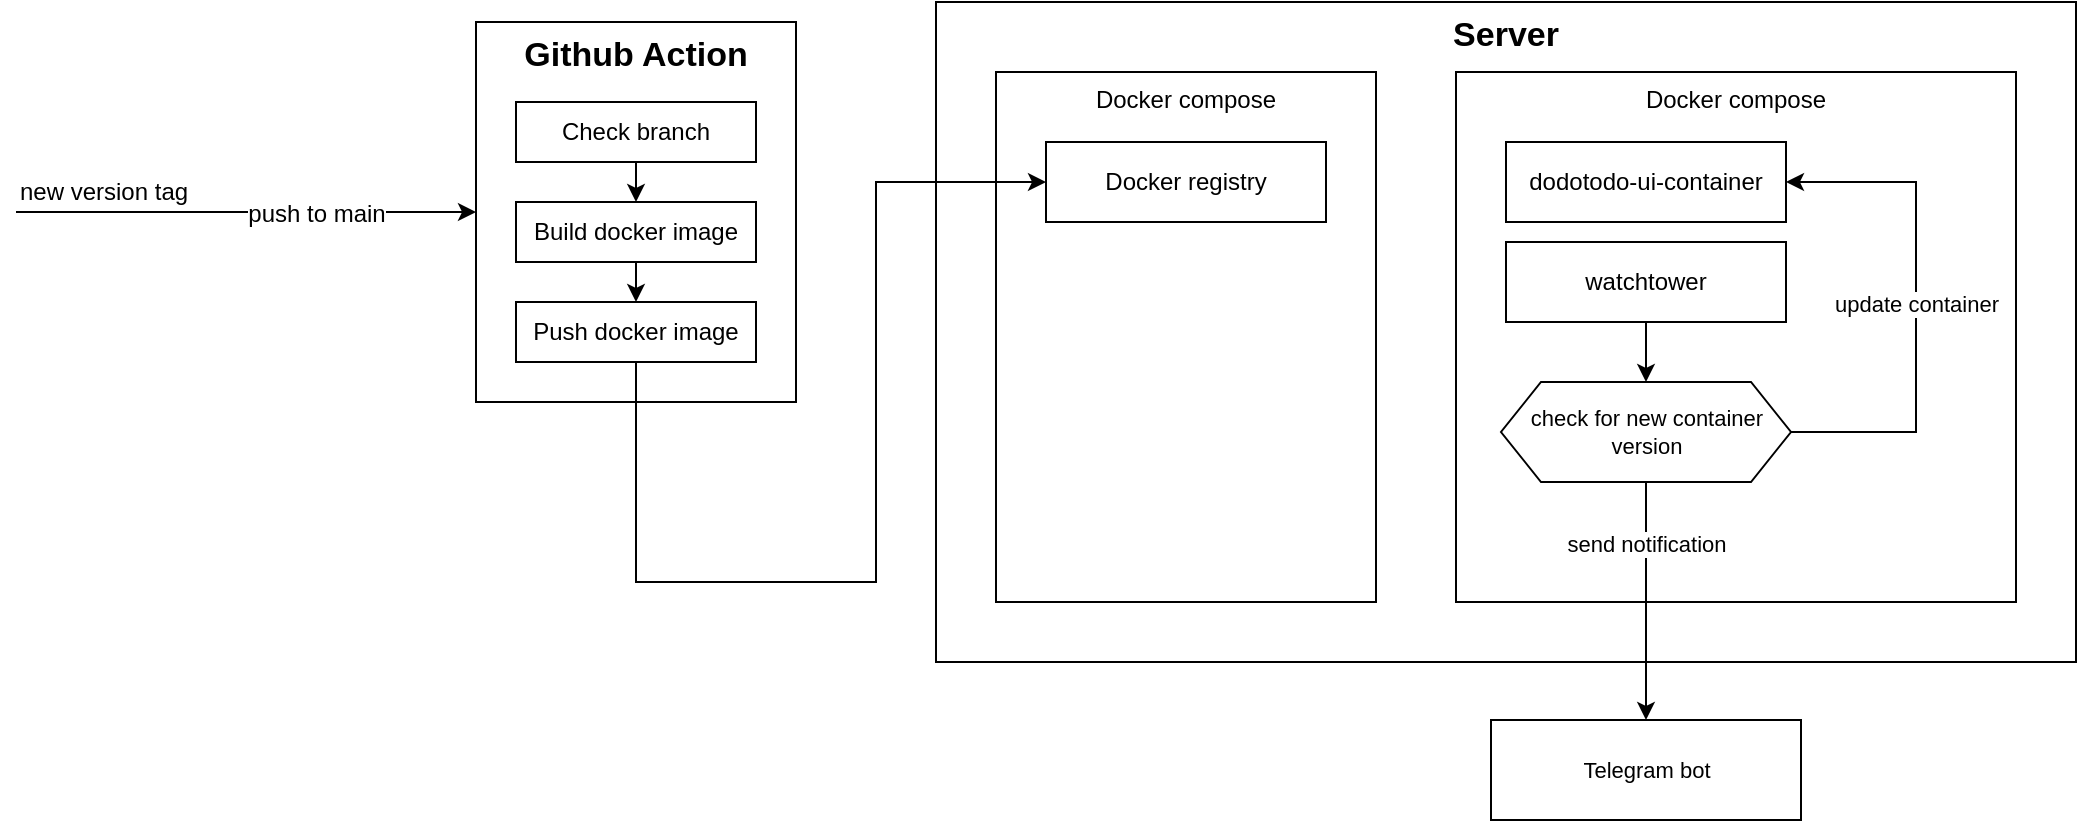 <mxfile version="20.8.16" type="device"><diagram name="Page-1" id="iwz-_fXRqIh-0d156-J1"><mxGraphModel dx="1306" dy="822" grid="1" gridSize="10" guides="1" tooltips="1" connect="1" arrows="1" fold="1" page="1" pageScale="1" pageWidth="1169" pageHeight="827" math="0" shadow="0"><root><mxCell id="0"/><mxCell id="1" parent="0"/><mxCell id="NewX48q9Z9m86FCYNH3g-2" value="&lt;font style=&quot;font-size: 17px;&quot;&gt;&lt;b&gt;Github Action&lt;/b&gt;&lt;/font&gt;" style="rounded=0;whiteSpace=wrap;html=1;align=center;verticalAlign=top;" parent="1" vertex="1"><mxGeometry x="240" y="40" width="160" height="190" as="geometry"/></mxCell><mxCell id="NewX48q9Z9m86FCYNH3g-6" value="Check branch" style="rounded=0;whiteSpace=wrap;html=1;" parent="1" vertex="1"><mxGeometry x="260" y="80" width="120" height="30" as="geometry"/></mxCell><mxCell id="NewX48q9Z9m86FCYNH3g-8" value="Build docker image" style="rounded=0;whiteSpace=wrap;html=1;" parent="1" vertex="1"><mxGeometry x="260" y="130" width="120" height="30" as="geometry"/></mxCell><mxCell id="NewX48q9Z9m86FCYNH3g-9" value="Push docker image" style="rounded=0;whiteSpace=wrap;html=1;" parent="1" vertex="1"><mxGeometry x="260" y="180" width="120" height="30" as="geometry"/></mxCell><mxCell id="NewX48q9Z9m86FCYNH3g-11" value="" style="endArrow=classic;html=1;rounded=0;exitX=0.5;exitY=1;exitDx=0;exitDy=0;" parent="1" source="NewX48q9Z9m86FCYNH3g-6" target="NewX48q9Z9m86FCYNH3g-8" edge="1"><mxGeometry width="50" height="50" relative="1" as="geometry"><mxPoint x="400" y="220" as="sourcePoint"/><mxPoint x="450" y="170" as="targetPoint"/></mxGeometry></mxCell><mxCell id="NewX48q9Z9m86FCYNH3g-12" value="" style="endArrow=classic;html=1;rounded=0;exitX=0.5;exitY=1;exitDx=0;exitDy=0;" parent="1" source="NewX48q9Z9m86FCYNH3g-8" target="NewX48q9Z9m86FCYNH3g-9" edge="1"><mxGeometry width="50" height="50" relative="1" as="geometry"><mxPoint x="400" y="220" as="sourcePoint"/><mxPoint x="450" y="170" as="targetPoint"/></mxGeometry></mxCell><mxCell id="NewX48q9Z9m86FCYNH3g-14" value="&lt;font style=&quot;font-size: 17px;&quot;&gt;&lt;b&gt;Server&lt;/b&gt;&lt;/font&gt;" style="rounded=0;whiteSpace=wrap;html=1;align=center;verticalAlign=top;" parent="1" vertex="1"><mxGeometry x="470" y="30" width="570" height="330" as="geometry"/></mxCell><mxCell id="NewX48q9Z9m86FCYNH3g-16" value="Docker compose" style="rounded=0;whiteSpace=wrap;html=1;verticalAlign=top;" parent="1" vertex="1"><mxGeometry x="500" y="65" width="190" height="265" as="geometry"/></mxCell><mxCell id="NewX48q9Z9m86FCYNH3g-15" value="Docker registry" style="rounded=0;whiteSpace=wrap;html=1;" parent="1" vertex="1"><mxGeometry x="525" y="100" width="140" height="40" as="geometry"/></mxCell><mxCell id="NewX48q9Z9m86FCYNH3g-20" value="Docker compose" style="rounded=0;whiteSpace=wrap;html=1;verticalAlign=top;" parent="1" vertex="1"><mxGeometry x="730" y="65" width="280" height="265" as="geometry"/></mxCell><mxCell id="NewX48q9Z9m86FCYNH3g-21" value="dodotodo-ui-container" style="rounded=0;whiteSpace=wrap;html=1;" parent="1" vertex="1"><mxGeometry x="755" y="100" width="140" height="40" as="geometry"/></mxCell><mxCell id="NewX48q9Z9m86FCYNH3g-22" value="watchtower" style="rounded=0;whiteSpace=wrap;html=1;" parent="1" vertex="1"><mxGeometry x="755" y="150" width="140" height="40" as="geometry"/></mxCell><mxCell id="NewX48q9Z9m86FCYNH3g-25" value="check for new container version" style="shape=hexagon;perimeter=hexagonPerimeter2;whiteSpace=wrap;html=1;fixedSize=1;fontSize=11;" parent="1" vertex="1"><mxGeometry x="752.5" y="220" width="145" height="50" as="geometry"/></mxCell><mxCell id="NewX48q9Z9m86FCYNH3g-26" value="" style="endArrow=classic;html=1;rounded=0;fontSize=11;exitX=0.5;exitY=1;exitDx=0;exitDy=0;entryX=0.5;entryY=0;entryDx=0;entryDy=0;" parent="1" source="NewX48q9Z9m86FCYNH3g-22" target="NewX48q9Z9m86FCYNH3g-25" edge="1"><mxGeometry width="50" height="50" relative="1" as="geometry"><mxPoint x="720" y="370" as="sourcePoint"/><mxPoint x="770" y="320" as="targetPoint"/></mxGeometry></mxCell><mxCell id="NewX48q9Z9m86FCYNH3g-27" value="" style="endArrow=classic;html=1;rounded=0;fontSize=11;exitX=1;exitY=0.5;exitDx=0;exitDy=0;entryX=1;entryY=0.5;entryDx=0;entryDy=0;" parent="1" source="NewX48q9Z9m86FCYNH3g-25" target="NewX48q9Z9m86FCYNH3g-21" edge="1"><mxGeometry relative="1" as="geometry"><mxPoint x="700" y="340" as="sourcePoint"/><mxPoint x="800" y="340" as="targetPoint"/><Array as="points"><mxPoint x="960" y="245"/><mxPoint x="960" y="120"/></Array></mxGeometry></mxCell><mxCell id="NewX48q9Z9m86FCYNH3g-28" value="update container" style="edgeLabel;resizable=0;html=1;align=center;verticalAlign=middle;fontSize=11;" parent="NewX48q9Z9m86FCYNH3g-27" connectable="0" vertex="1"><mxGeometry relative="1" as="geometry"/></mxCell><mxCell id="NewX48q9Z9m86FCYNH3g-29" value="Telegram bot" style="rounded=0;whiteSpace=wrap;html=1;fontSize=11;" parent="1" vertex="1"><mxGeometry x="747.5" y="389" width="155" height="50" as="geometry"/></mxCell><mxCell id="NewX48q9Z9m86FCYNH3g-31" value="" style="endArrow=classic;html=1;rounded=0;fontSize=11;exitX=0.5;exitY=1;exitDx=0;exitDy=0;entryX=0.5;entryY=0;entryDx=0;entryDy=0;" parent="1" source="NewX48q9Z9m86FCYNH3g-25" target="NewX48q9Z9m86FCYNH3g-29" edge="1"><mxGeometry relative="1" as="geometry"><mxPoint x="700" y="400" as="sourcePoint"/><mxPoint x="800" y="400" as="targetPoint"/></mxGeometry></mxCell><mxCell id="NewX48q9Z9m86FCYNH3g-32" value="send notification" style="edgeLabel;resizable=0;html=1;align=center;verticalAlign=middle;fontSize=11;" parent="NewX48q9Z9m86FCYNH3g-31" connectable="0" vertex="1"><mxGeometry relative="1" as="geometry"><mxPoint y="-29" as="offset"/></mxGeometry></mxCell><mxCell id="NewX48q9Z9m86FCYNH3g-33" value="" style="endArrow=classic;html=1;rounded=0;fontSize=11;exitX=0.5;exitY=1;exitDx=0;exitDy=0;entryX=0;entryY=0.5;entryDx=0;entryDy=0;" parent="1" source="NewX48q9Z9m86FCYNH3g-9" target="NewX48q9Z9m86FCYNH3g-15" edge="1"><mxGeometry width="50" height="50" relative="1" as="geometry"><mxPoint x="310" y="330" as="sourcePoint"/><mxPoint x="320" y="280" as="targetPoint"/><Array as="points"><mxPoint x="320" y="320"/><mxPoint x="440" y="320"/><mxPoint x="440" y="120"/></Array></mxGeometry></mxCell><mxCell id="NewX48q9Z9m86FCYNH3g-34" value="" style="endArrow=classic;html=1;rounded=0;fontSize=17;entryX=0;entryY=0.5;entryDx=0;entryDy=0;" parent="1" target="NewX48q9Z9m86FCYNH3g-2" edge="1"><mxGeometry relative="1" as="geometry"><mxPoint x="10" y="135" as="sourcePoint"/><mxPoint x="240" y="130" as="targetPoint"/></mxGeometry></mxCell><mxCell id="NewX48q9Z9m86FCYNH3g-35" value="&lt;font style=&quot;font-size: 12px;&quot;&gt;push to main&lt;/font&gt;" style="edgeLabel;resizable=0;html=1;align=center;verticalAlign=middle;fontSize=17;" parent="NewX48q9Z9m86FCYNH3g-34" connectable="0" vertex="1"><mxGeometry relative="1" as="geometry"><mxPoint x="35" as="offset"/></mxGeometry></mxCell><mxCell id="NewX48q9Z9m86FCYNH3g-36" value="&lt;font style=&quot;font-size: 12px;&quot;&gt;new version tag&lt;/font&gt;" style="edgeLabel;resizable=0;html=1;align=left;verticalAlign=bottom;fontSize=17;" parent="NewX48q9Z9m86FCYNH3g-34" connectable="0" vertex="1"><mxGeometry x="-1" relative="1" as="geometry"/></mxCell></root></mxGraphModel></diagram></mxfile>